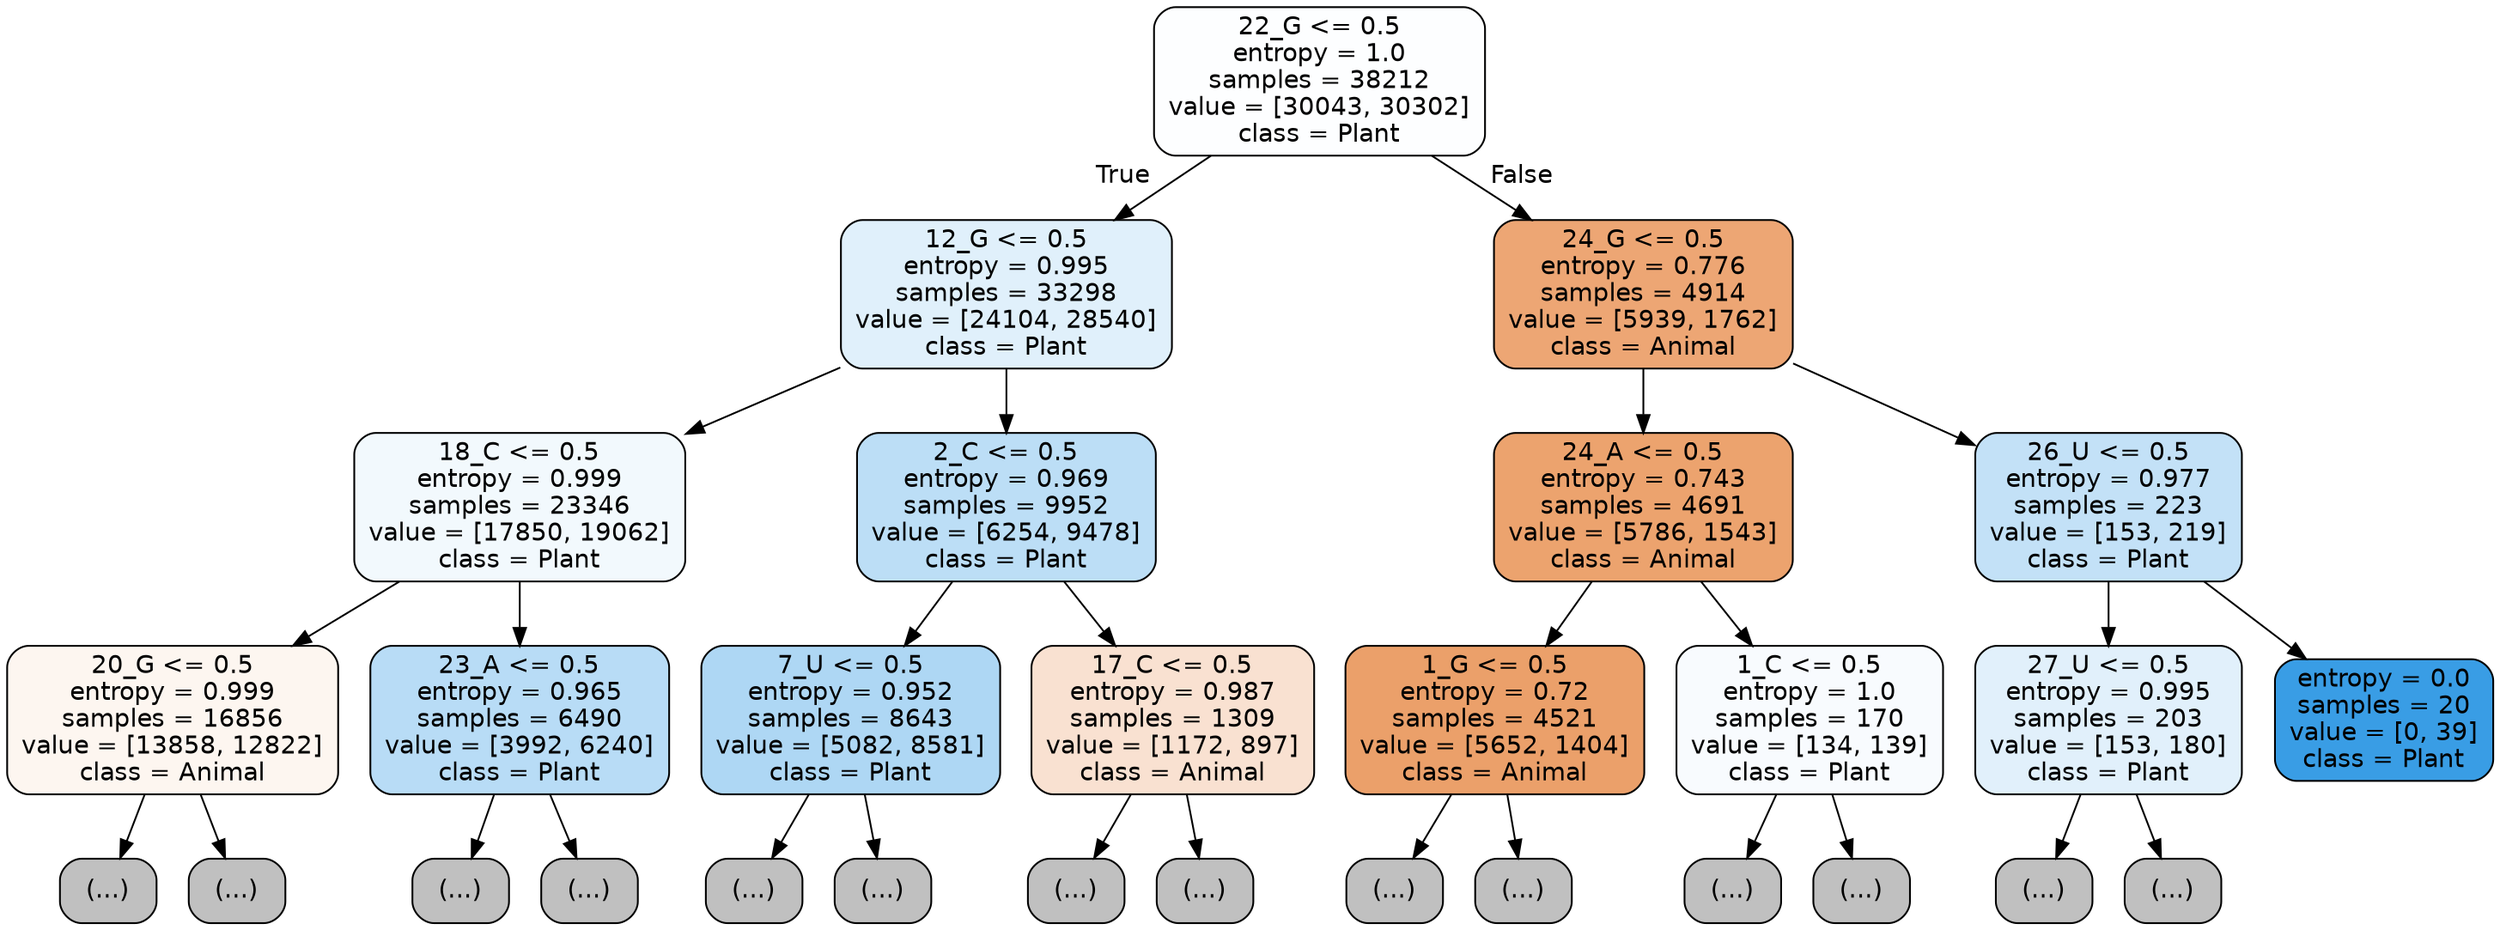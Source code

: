 digraph Tree {
node [shape=box, style="filled, rounded", color="black", fontname="helvetica"] ;
edge [fontname="helvetica"] ;
0 [label="22_G <= 0.5\nentropy = 1.0\nsamples = 38212\nvalue = [30043, 30302]\nclass = Plant", fillcolor="#fdfeff"] ;
1 [label="12_G <= 0.5\nentropy = 0.995\nsamples = 33298\nvalue = [24104, 28540]\nclass = Plant", fillcolor="#e0f0fb"] ;
0 -> 1 [labeldistance=2.5, labelangle=45, headlabel="True"] ;
2 [label="18_C <= 0.5\nentropy = 0.999\nsamples = 23346\nvalue = [17850, 19062]\nclass = Plant", fillcolor="#f2f9fd"] ;
1 -> 2 ;
3 [label="20_G <= 0.5\nentropy = 0.999\nsamples = 16856\nvalue = [13858, 12822]\nclass = Animal", fillcolor="#fdf6f0"] ;
2 -> 3 ;
4 [label="(...)", fillcolor="#C0C0C0"] ;
3 -> 4 ;
6239 [label="(...)", fillcolor="#C0C0C0"] ;
3 -> 6239 ;
8248 [label="23_A <= 0.5\nentropy = 0.965\nsamples = 6490\nvalue = [3992, 6240]\nclass = Plant", fillcolor="#b8dcf6"] ;
2 -> 8248 ;
8249 [label="(...)", fillcolor="#C0C0C0"] ;
8248 -> 8249 ;
10744 [label="(...)", fillcolor="#C0C0C0"] ;
8248 -> 10744 ;
10803 [label="2_C <= 0.5\nentropy = 0.969\nsamples = 9952\nvalue = [6254, 9478]\nclass = Plant", fillcolor="#bcdef6"] ;
1 -> 10803 ;
10804 [label="7_U <= 0.5\nentropy = 0.952\nsamples = 8643\nvalue = [5082, 8581]\nclass = Plant", fillcolor="#aed7f4"] ;
10803 -> 10804 ;
10805 [label="(...)", fillcolor="#C0C0C0"] ;
10804 -> 10805 ;
13132 [label="(...)", fillcolor="#C0C0C0"] ;
10804 -> 13132 ;
13897 [label="17_C <= 0.5\nentropy = 0.987\nsamples = 1309\nvalue = [1172, 897]\nclass = Animal", fillcolor="#f9e1d1"] ;
10803 -> 13897 ;
13898 [label="(...)", fillcolor="#C0C0C0"] ;
13897 -> 13898 ;
14525 [label="(...)", fillcolor="#C0C0C0"] ;
13897 -> 14525 ;
14704 [label="24_G <= 0.5\nentropy = 0.776\nsamples = 4914\nvalue = [5939, 1762]\nclass = Animal", fillcolor="#eda674"] ;
0 -> 14704 [labeldistance=2.5, labelangle=-45, headlabel="False"] ;
14705 [label="24_A <= 0.5\nentropy = 0.743\nsamples = 4691\nvalue = [5786, 1543]\nclass = Animal", fillcolor="#eca36e"] ;
14704 -> 14705 ;
14706 [label="1_G <= 0.5\nentropy = 0.72\nsamples = 4521\nvalue = [5652, 1404]\nclass = Animal", fillcolor="#eba06a"] ;
14705 -> 14706 ;
14707 [label="(...)", fillcolor="#C0C0C0"] ;
14706 -> 14707 ;
16256 [label="(...)", fillcolor="#C0C0C0"] ;
14706 -> 16256 ;
16517 [label="1_C <= 0.5\nentropy = 1.0\nsamples = 170\nvalue = [134, 139]\nclass = Plant", fillcolor="#f8fbfe"] ;
14705 -> 16517 ;
16518 [label="(...)", fillcolor="#C0C0C0"] ;
16517 -> 16518 ;
16605 [label="(...)", fillcolor="#C0C0C0"] ;
16517 -> 16605 ;
16620 [label="26_U <= 0.5\nentropy = 0.977\nsamples = 223\nvalue = [153, 219]\nclass = Plant", fillcolor="#c3e1f7"] ;
14704 -> 16620 ;
16621 [label="27_U <= 0.5\nentropy = 0.995\nsamples = 203\nvalue = [153, 180]\nclass = Plant", fillcolor="#e1f0fb"] ;
16620 -> 16621 ;
16622 [label="(...)", fillcolor="#C0C0C0"] ;
16621 -> 16622 ;
16711 [label="(...)", fillcolor="#C0C0C0"] ;
16621 -> 16711 ;
16712 [label="entropy = 0.0\nsamples = 20\nvalue = [0, 39]\nclass = Plant", fillcolor="#399de5"] ;
16620 -> 16712 ;
}